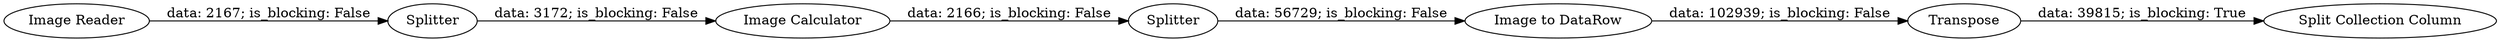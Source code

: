 digraph {
	"8845658618762680097_289" [label=Transpose]
	"8845658618762680097_285" [label=Splitter]
	"8845658618762680097_286" [label="Image to DataRow"]
	"8845658618762680097_288" [label=Splitter]
	"8845658618762680097_284" [label="Image Calculator"]
	"8845658618762680097_287" [label="Split Collection Column"]
	"8845658618762680097_283" [label="Image Reader"]
	"8845658618762680097_288" -> "8845658618762680097_286" [label="data: 56729; is_blocking: False"]
	"8845658618762680097_283" -> "8845658618762680097_285" [label="data: 2167; is_blocking: False"]
	"8845658618762680097_285" -> "8845658618762680097_284" [label="data: 3172; is_blocking: False"]
	"8845658618762680097_286" -> "8845658618762680097_289" [label="data: 102939; is_blocking: False"]
	"8845658618762680097_284" -> "8845658618762680097_288" [label="data: 2166; is_blocking: False"]
	"8845658618762680097_289" -> "8845658618762680097_287" [label="data: 39815; is_blocking: True"]
	rankdir=LR
}
